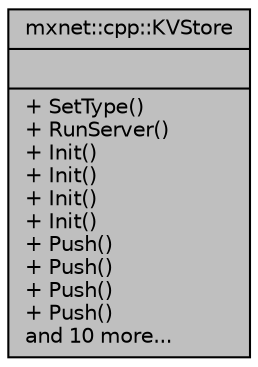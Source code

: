 digraph "mxnet::cpp::KVStore"
{
  edge [fontname="Helvetica",fontsize="10",labelfontname="Helvetica",labelfontsize="10"];
  node [fontname="Helvetica",fontsize="10",shape=record];
  Node1 [label="{mxnet::cpp::KVStore\n||+ SetType()\l+ RunServer()\l+ Init()\l+ Init()\l+ Init()\l+ Init()\l+ Push()\l+ Push()\l+ Push()\l+ Push()\land 10 more...\l}",height=0.2,width=0.4,color="black", fillcolor="grey75", style="filled", fontcolor="black"];
}
